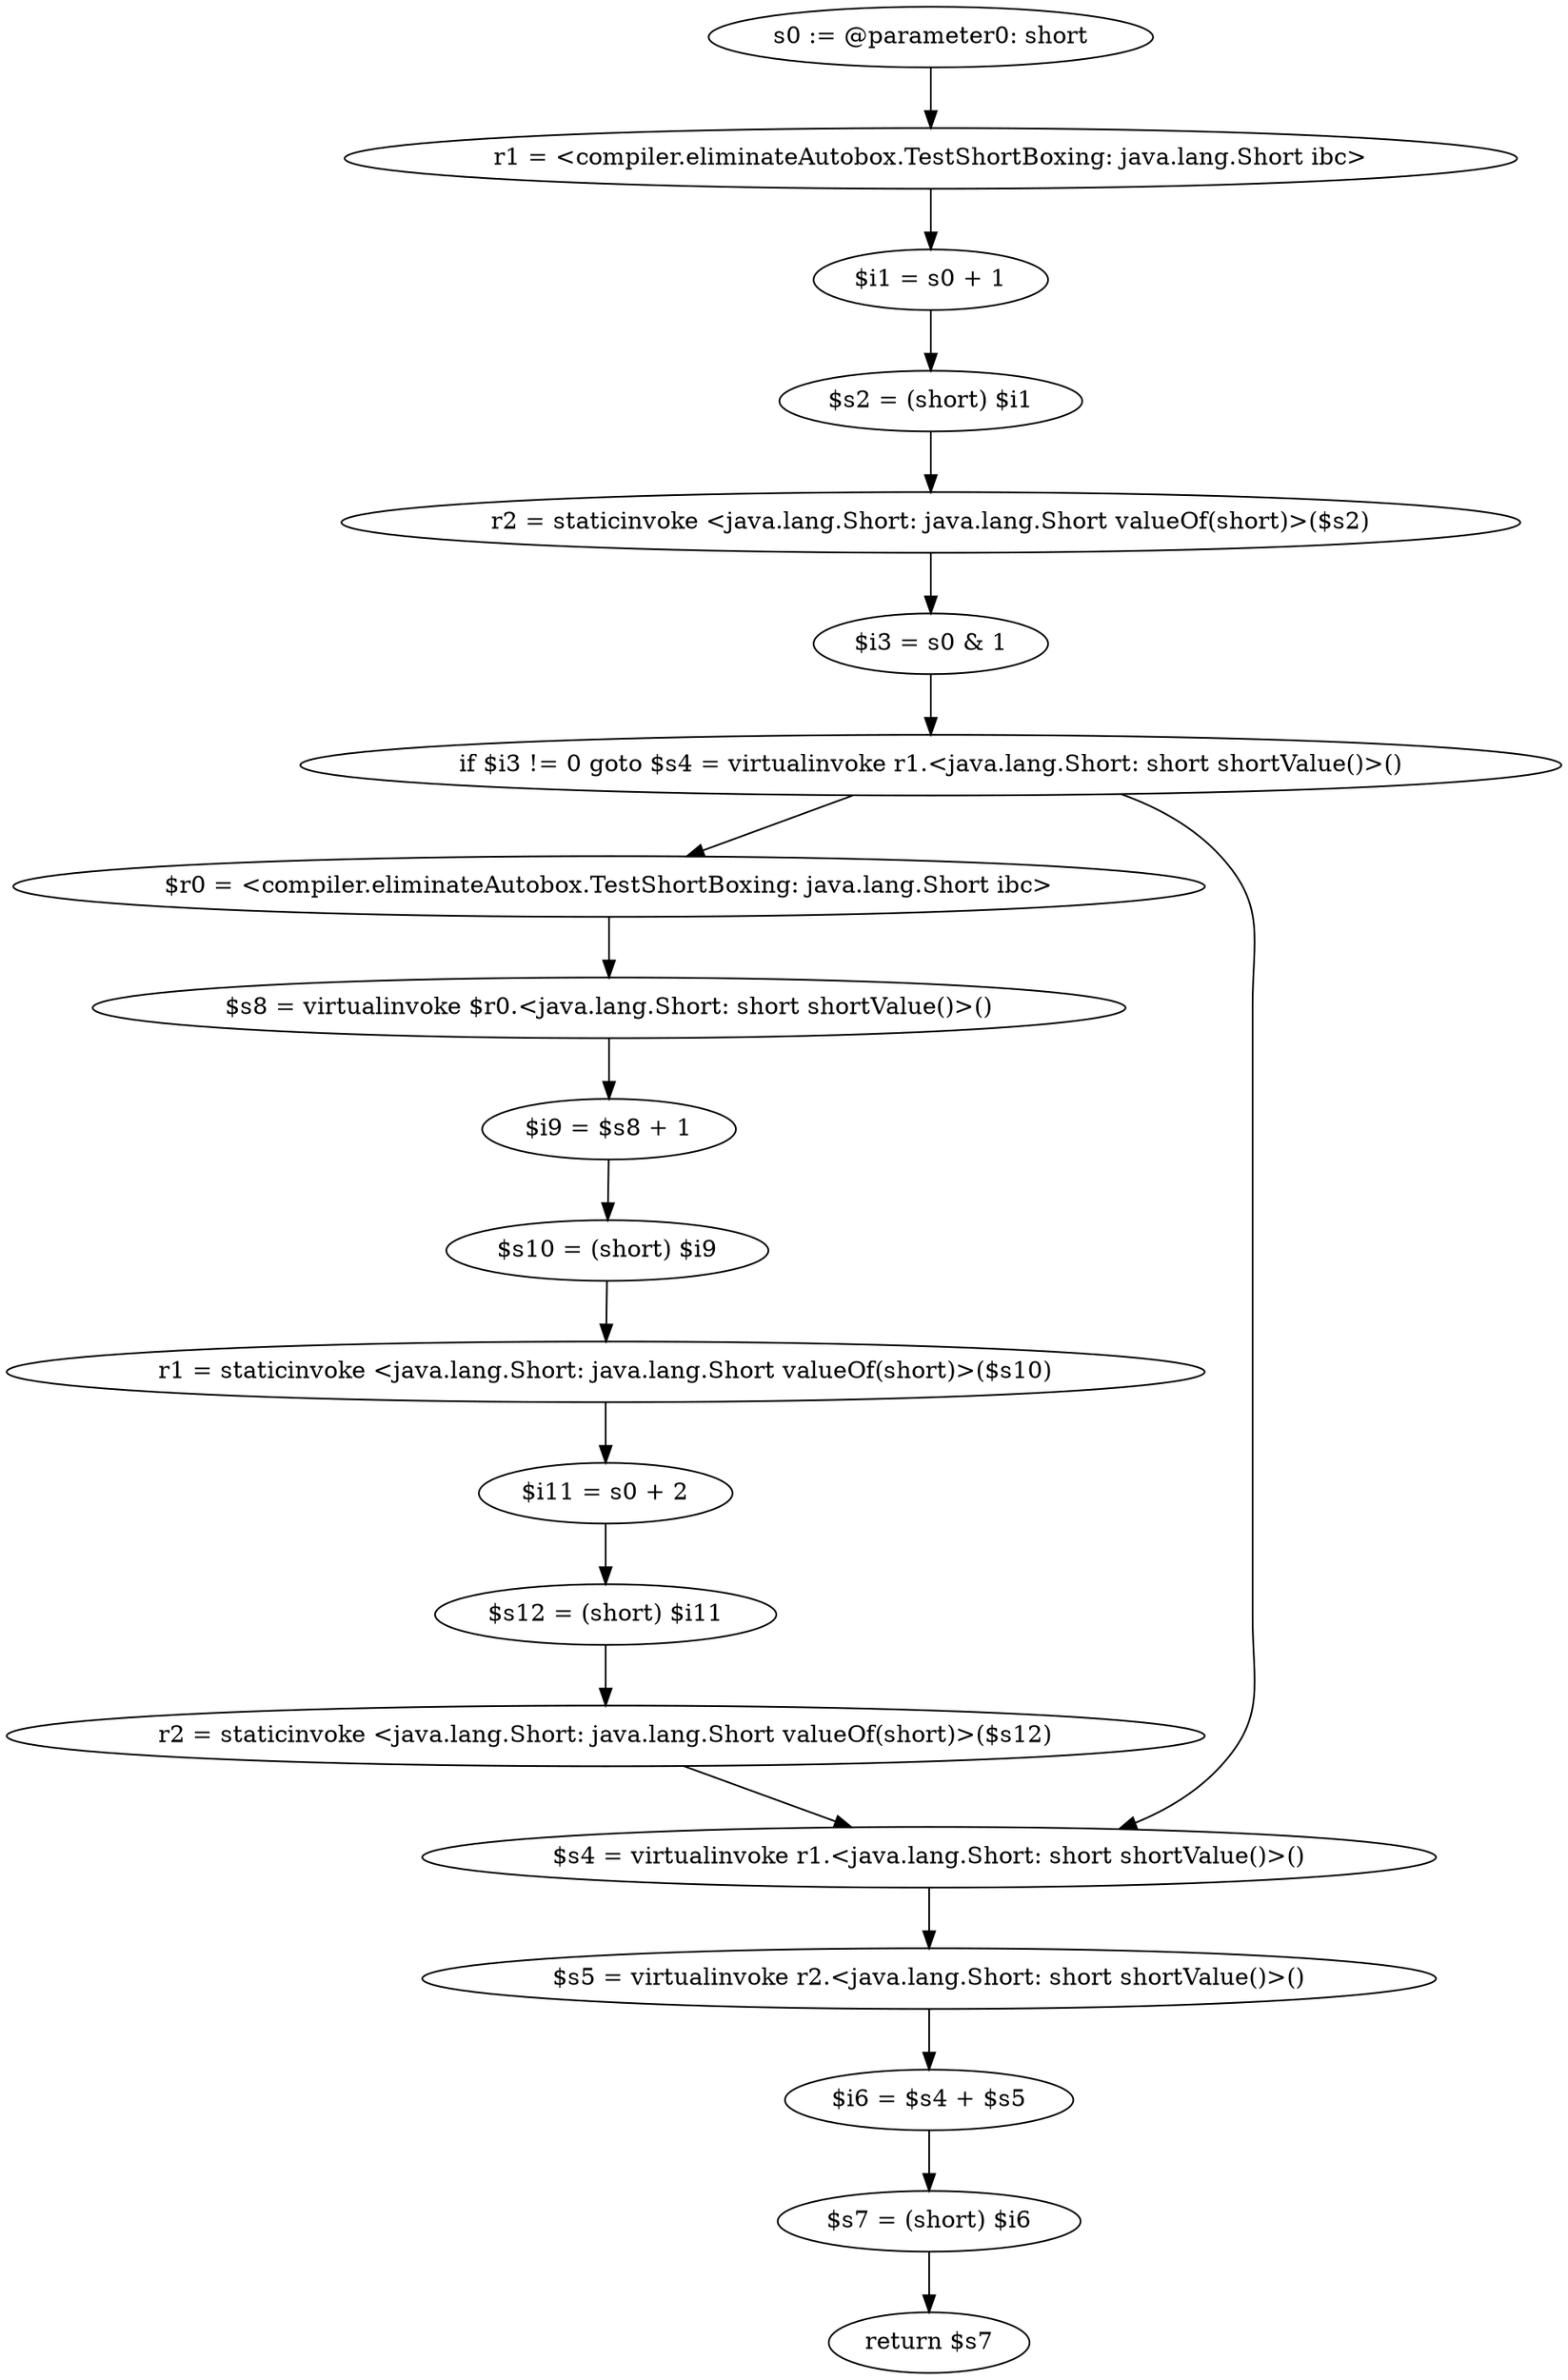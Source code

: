 digraph "unitGraph" {
    "s0 := @parameter0: short"
    "r1 = <compiler.eliminateAutobox.TestShortBoxing: java.lang.Short ibc>"
    "$i1 = s0 + 1"
    "$s2 = (short) $i1"
    "r2 = staticinvoke <java.lang.Short: java.lang.Short valueOf(short)>($s2)"
    "$i3 = s0 & 1"
    "if $i3 != 0 goto $s4 = virtualinvoke r1.<java.lang.Short: short shortValue()>()"
    "$r0 = <compiler.eliminateAutobox.TestShortBoxing: java.lang.Short ibc>"
    "$s8 = virtualinvoke $r0.<java.lang.Short: short shortValue()>()"
    "$i9 = $s8 + 1"
    "$s10 = (short) $i9"
    "r1 = staticinvoke <java.lang.Short: java.lang.Short valueOf(short)>($s10)"
    "$i11 = s0 + 2"
    "$s12 = (short) $i11"
    "r2 = staticinvoke <java.lang.Short: java.lang.Short valueOf(short)>($s12)"
    "$s4 = virtualinvoke r1.<java.lang.Short: short shortValue()>()"
    "$s5 = virtualinvoke r2.<java.lang.Short: short shortValue()>()"
    "$i6 = $s4 + $s5"
    "$s7 = (short) $i6"
    "return $s7"
    "s0 := @parameter0: short"->"r1 = <compiler.eliminateAutobox.TestShortBoxing: java.lang.Short ibc>";
    "r1 = <compiler.eliminateAutobox.TestShortBoxing: java.lang.Short ibc>"->"$i1 = s0 + 1";
    "$i1 = s0 + 1"->"$s2 = (short) $i1";
    "$s2 = (short) $i1"->"r2 = staticinvoke <java.lang.Short: java.lang.Short valueOf(short)>($s2)";
    "r2 = staticinvoke <java.lang.Short: java.lang.Short valueOf(short)>($s2)"->"$i3 = s0 & 1";
    "$i3 = s0 & 1"->"if $i3 != 0 goto $s4 = virtualinvoke r1.<java.lang.Short: short shortValue()>()";
    "if $i3 != 0 goto $s4 = virtualinvoke r1.<java.lang.Short: short shortValue()>()"->"$r0 = <compiler.eliminateAutobox.TestShortBoxing: java.lang.Short ibc>";
    "if $i3 != 0 goto $s4 = virtualinvoke r1.<java.lang.Short: short shortValue()>()"->"$s4 = virtualinvoke r1.<java.lang.Short: short shortValue()>()";
    "$r0 = <compiler.eliminateAutobox.TestShortBoxing: java.lang.Short ibc>"->"$s8 = virtualinvoke $r0.<java.lang.Short: short shortValue()>()";
    "$s8 = virtualinvoke $r0.<java.lang.Short: short shortValue()>()"->"$i9 = $s8 + 1";
    "$i9 = $s8 + 1"->"$s10 = (short) $i9";
    "$s10 = (short) $i9"->"r1 = staticinvoke <java.lang.Short: java.lang.Short valueOf(short)>($s10)";
    "r1 = staticinvoke <java.lang.Short: java.lang.Short valueOf(short)>($s10)"->"$i11 = s0 + 2";
    "$i11 = s0 + 2"->"$s12 = (short) $i11";
    "$s12 = (short) $i11"->"r2 = staticinvoke <java.lang.Short: java.lang.Short valueOf(short)>($s12)";
    "r2 = staticinvoke <java.lang.Short: java.lang.Short valueOf(short)>($s12)"->"$s4 = virtualinvoke r1.<java.lang.Short: short shortValue()>()";
    "$s4 = virtualinvoke r1.<java.lang.Short: short shortValue()>()"->"$s5 = virtualinvoke r2.<java.lang.Short: short shortValue()>()";
    "$s5 = virtualinvoke r2.<java.lang.Short: short shortValue()>()"->"$i6 = $s4 + $s5";
    "$i6 = $s4 + $s5"->"$s7 = (short) $i6";
    "$s7 = (short) $i6"->"return $s7";
}
